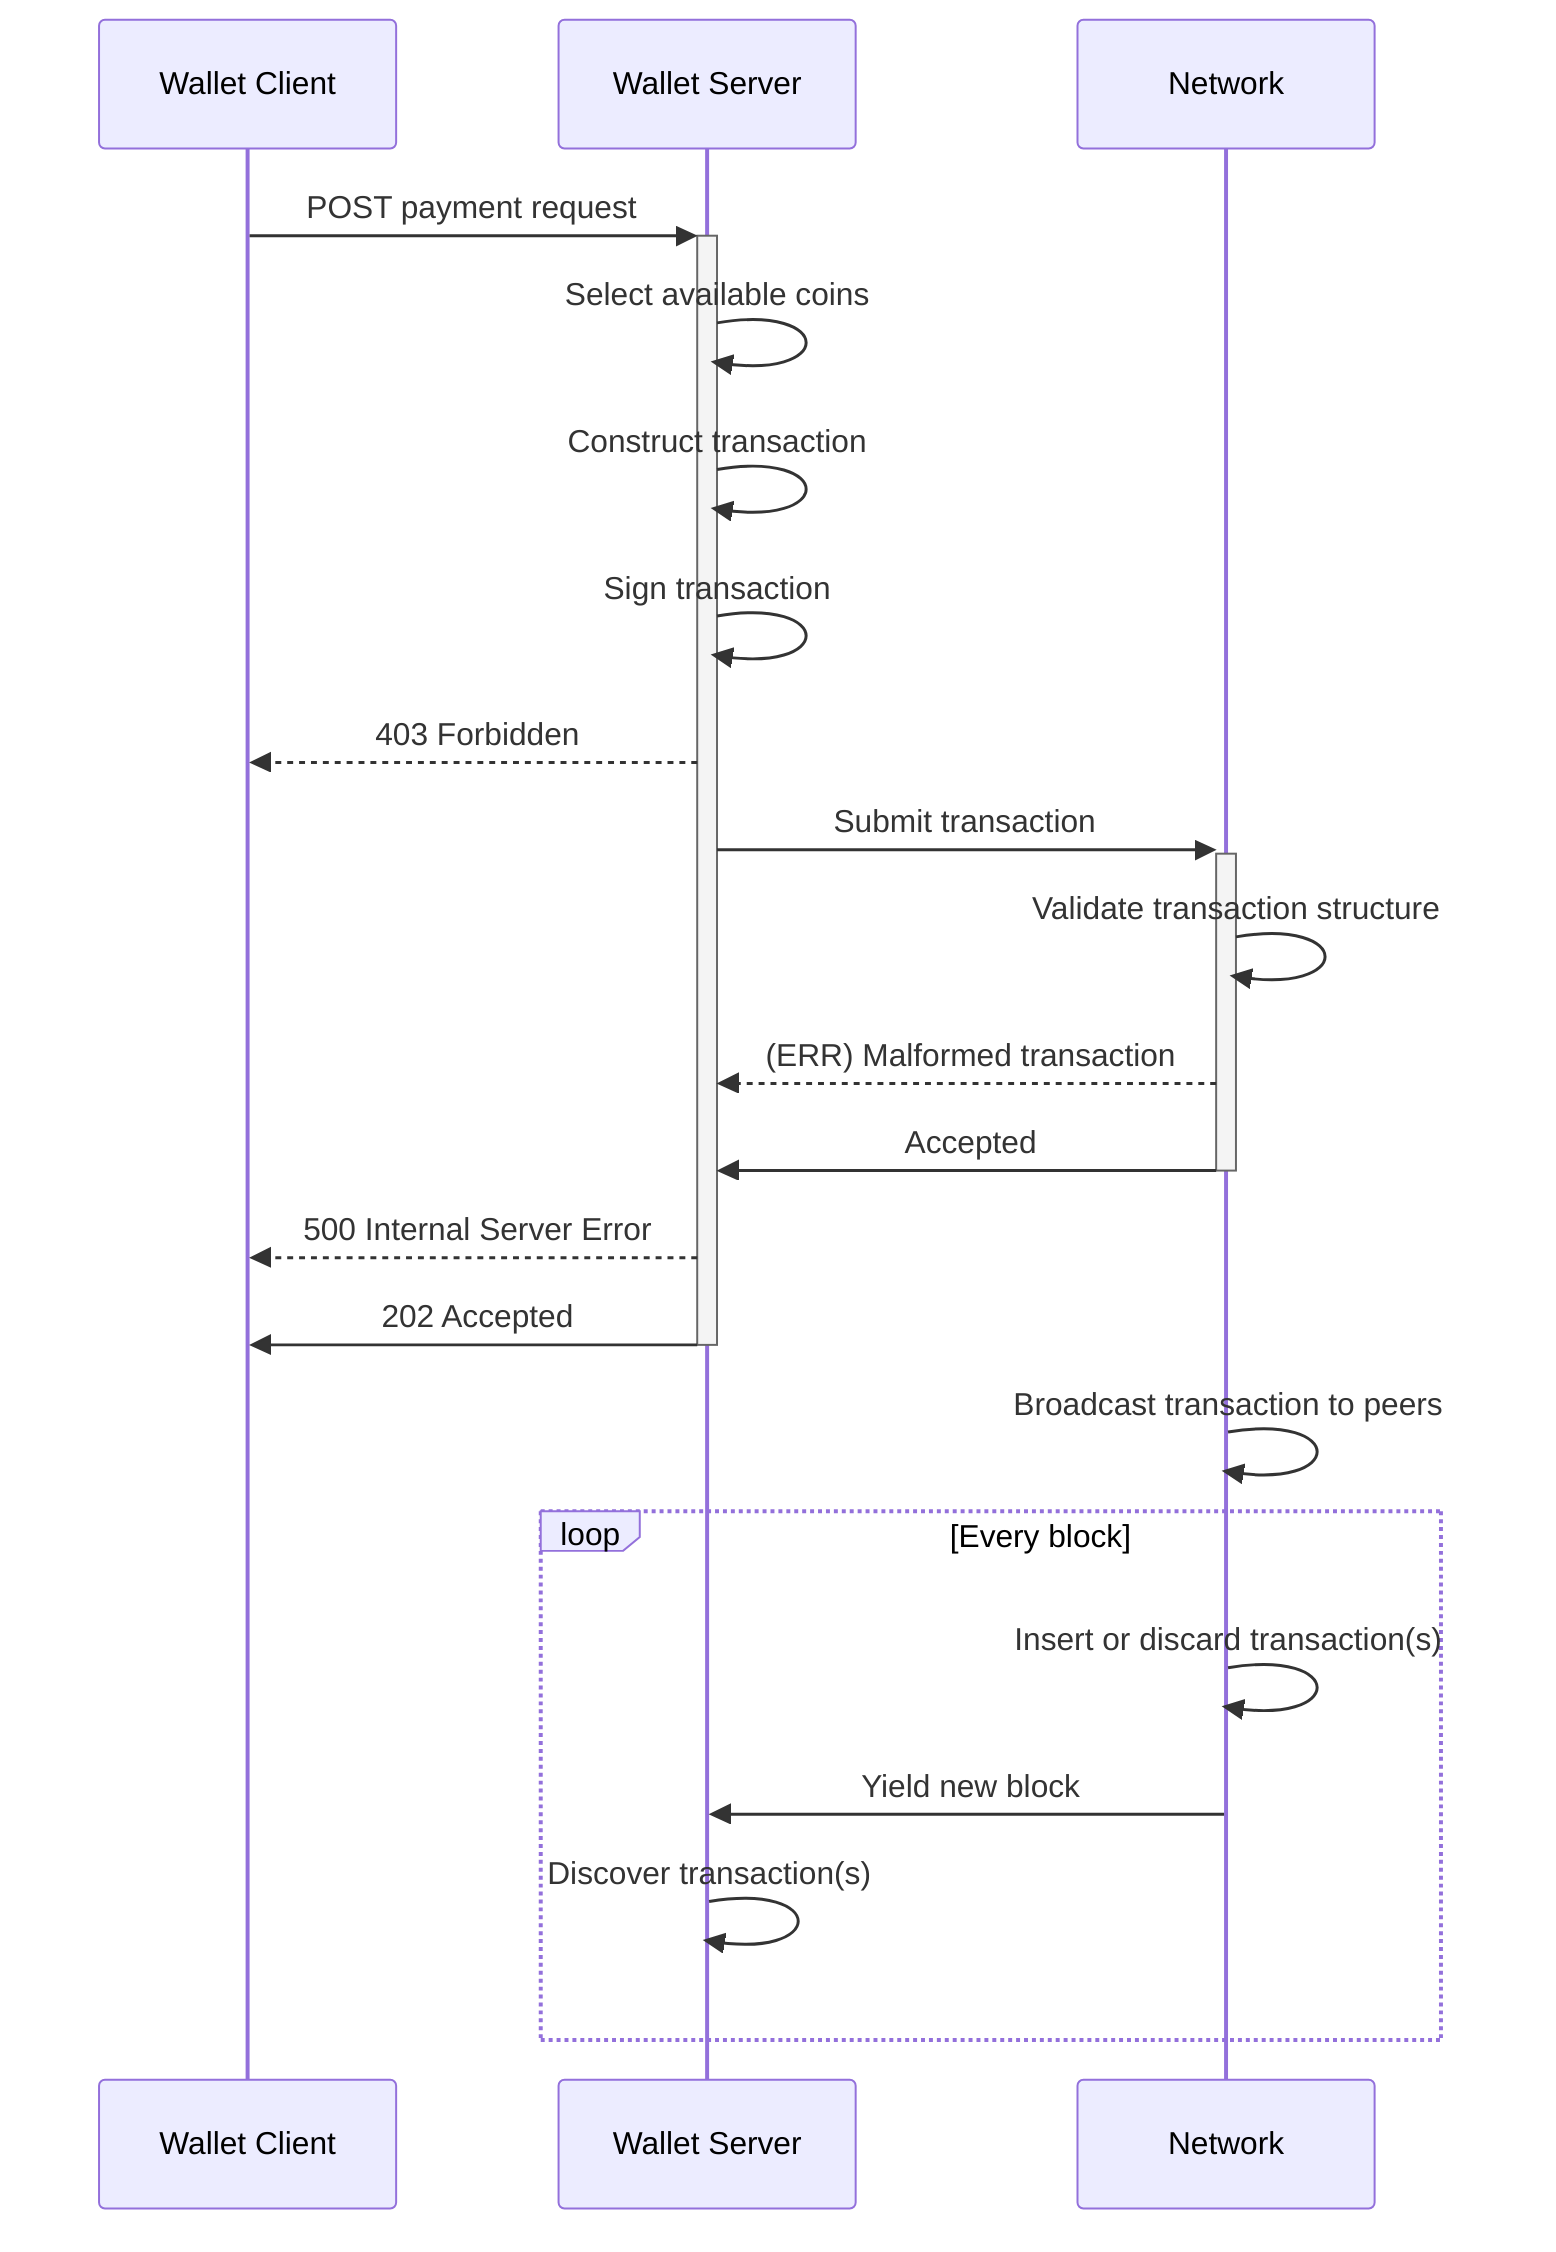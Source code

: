 sequenceDiagram
  participant Wallet Client
  participant Wallet Server
  participant Network

  Wallet Client ->>+ Wallet Server: POST payment request
  Wallet Server ->> Wallet Server: Select available coins
  Wallet Server ->> Wallet Server: Construct transaction
  Wallet Server ->> Wallet Server: Sign transaction
  Wallet Server -->> Wallet Client: 403 Forbidden
  Wallet Server ->>+ Network: Submit transaction

  Network ->> Network: Validate transaction structure
  Network -->> Wallet Server: (ERR) Malformed transaction
  Network ->>- Wallet Server: Accepted

  Wallet Server -->> Wallet Client: 500 Internal Server Error
  Wallet Server ->>- Wallet Client: 202 Accepted

  Network ->> Network: Broadcast transaction to peers
  loop Every block
      Network ->> Network: Insert or discard transaction(s)
      Network ->> Wallet Server: Yield new block
      Wallet Server ->> Wallet Server: Discover transaction(s)
  end